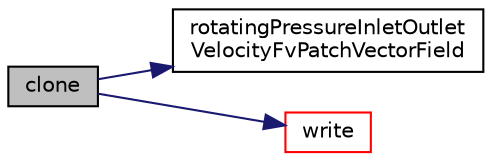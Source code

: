 digraph "clone"
{
  bgcolor="transparent";
  edge [fontname="Helvetica",fontsize="10",labelfontname="Helvetica",labelfontsize="10"];
  node [fontname="Helvetica",fontsize="10",shape=record];
  rankdir="LR";
  Node35 [label="clone",height=0.2,width=0.4,color="black", fillcolor="grey75", style="filled", fontcolor="black"];
  Node35 -> Node36 [color="midnightblue",fontsize="10",style="solid",fontname="Helvetica"];
  Node36 [label="rotatingPressureInletOutlet\lVelocityFvPatchVectorField",height=0.2,width=0.4,color="black",URL="$a23061.html#ac04b4869c1176d81f001c1bc77c31015",tooltip="Construct from patch and internal field. "];
  Node35 -> Node37 [color="midnightblue",fontsize="10",style="solid",fontname="Helvetica"];
  Node37 [label="write",height=0.2,width=0.4,color="red",URL="$a23061.html#a293fdfec8bdfbd5c3913ab4c9f3454ff",tooltip="Write. "];
}
